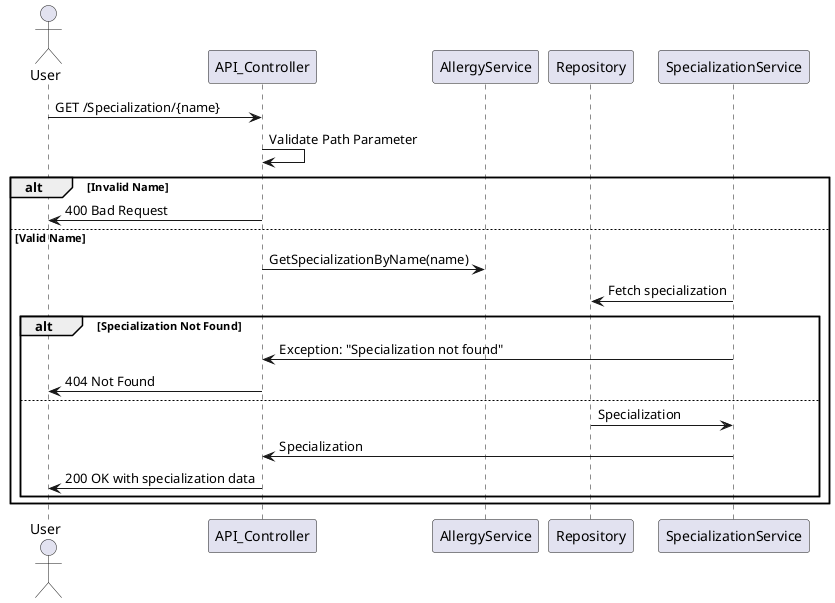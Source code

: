@startuml
actor User
participant API_Controller
participant AllergyService
participant Repository

User -> API_Controller: GET /Specialization/{name}
API_Controller -> API_Controller: Validate Path Parameter
alt Invalid Name
    API_Controller -> User: 400 Bad Request
else Valid Name
    API_Controller -> AllergyService: GetSpecializationByName(name)
    SpecializationService -> Repository: Fetch specialization  
    alt Specialization Not Found
        SpecializationService -> API_Controller: Exception: "Specialization not found"
        API_Controller -> User: 404 Not Found
    else
        Repository -> SpecializationService: Specialization
        SpecializationService -> API_Controller: Specialization
        API_Controller -> User: 200 OK with specialization data
    end
end
@enduml
